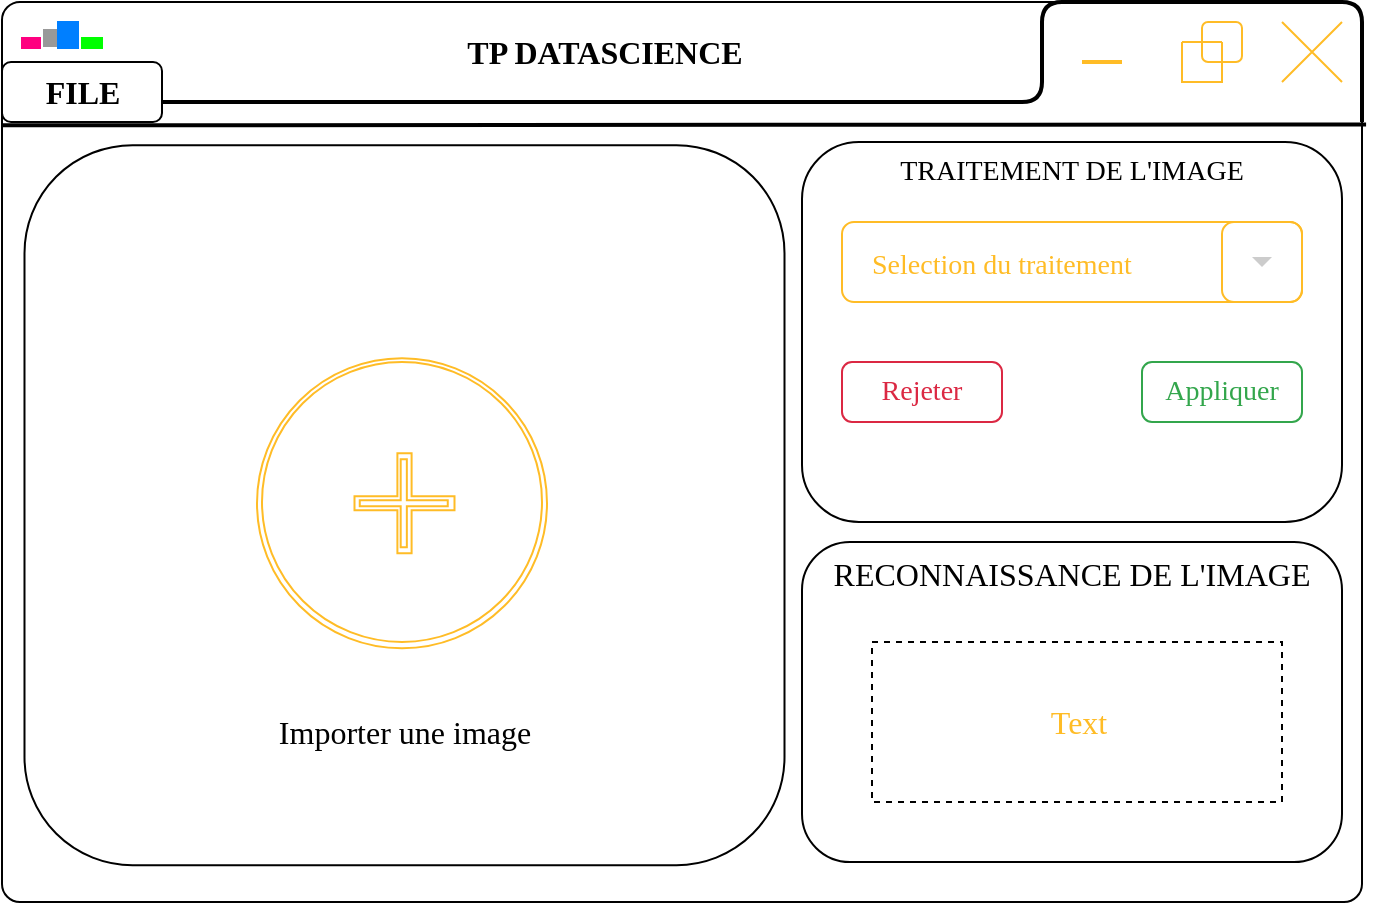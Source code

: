 <mxfile version="23.0.2" type="device">
  <diagram id="qHCl7rLmMHLMrPoeXhqH" name="Page-1">
    <mxGraphModel dx="780" dy="544" grid="1" gridSize="10" guides="1" tooltips="1" connect="1" arrows="1" fold="1" page="1" pageScale="1" pageWidth="850" pageHeight="1100" math="0" shadow="0">
      <root>
        <mxCell id="0" />
        <mxCell id="1" parent="0" />
        <mxCell id="3" value="" style="rounded=1;whiteSpace=wrap;html=1;arcSize=2;" parent="1" vertex="1">
          <mxGeometry x="40" y="170" width="680" height="450" as="geometry" />
        </mxCell>
        <mxCell id="4" value="" style="rounded=1;whiteSpace=wrap;html=1;" parent="1" vertex="1">
          <mxGeometry x="51.25" y="241.57" width="380" height="360" as="geometry" />
        </mxCell>
        <mxCell id="11" value="" style="group;strokeColor=none;" parent="1" vertex="1" connectable="0">
          <mxGeometry x="170" y="350" width="142.5" height="143.13" as="geometry" />
        </mxCell>
        <mxCell id="8" value="" style="ellipse;whiteSpace=wrap;html=1;aspect=fixed;container=1;strokeColor=#FFBC26;" parent="11" vertex="1">
          <mxGeometry x="-2.5" y="-1.87" width="145" height="145" as="geometry" />
        </mxCell>
        <mxCell id="6" value="" style="ellipse;whiteSpace=wrap;html=1;aspect=fixed;container=0;strokeColor=#FFBC26;strokeWidth=1;" parent="11" vertex="1">
          <mxGeometry width="140" height="140" as="geometry" />
        </mxCell>
        <mxCell id="7" value="" style="shape=cross;whiteSpace=wrap;html=1;size=0.142;container=1;strokeColor=#FFBC26;strokeWidth=1;" parent="11" vertex="1">
          <mxGeometry x="46.25" y="45.63" width="50" height="50" as="geometry" />
        </mxCell>
        <mxCell id="10" value="" style="shape=cross;whiteSpace=wrap;html=1;size=0.07;container=1;strokeWidth=1;strokeColor=#FFBC26;" parent="11" vertex="1">
          <mxGeometry x="48.88" y="48.63" width="44" height="44" as="geometry" />
        </mxCell>
        <mxCell id="12" value="" style="endArrow=none;html=1;entryX=1.003;entryY=0.136;entryDx=0;entryDy=0;entryPerimeter=0;exitX=0;exitY=0.137;exitDx=0;exitDy=0;exitPerimeter=0;strokeWidth=2;" parent="1" source="3" target="3" edge="1">
          <mxGeometry width="50" height="50" relative="1" as="geometry">
            <mxPoint x="40" y="230" as="sourcePoint" />
            <mxPoint x="730" y="230" as="targetPoint" />
          </mxGeometry>
        </mxCell>
        <mxCell id="14" value="" style="endArrow=none;html=1;strokeWidth=2;" parent="1" edge="1">
          <mxGeometry width="50" height="50" relative="1" as="geometry">
            <mxPoint x="120" y="220" as="sourcePoint" />
            <mxPoint x="720" y="230" as="targetPoint" />
            <Array as="points">
              <mxPoint x="560" y="220" />
              <mxPoint x="560" y="170" />
              <mxPoint x="720" y="170" />
            </Array>
          </mxGeometry>
        </mxCell>
        <mxCell id="15" value="" style="swimlane;startSize=0;rounded=1;strokeColor=#FFBC26;strokeWidth=1;fontFamily=Times New Roman;fontSize=14;fontColor=#FF0080;fillColor=none;gradientColor=#000000;movable=0;resizable=0;rotatable=0;deletable=0;editable=0;connectable=0;" parent="1" vertex="1">
          <mxGeometry x="630" y="190" width="20" height="20" as="geometry" />
        </mxCell>
        <mxCell id="16" value="" style="whiteSpace=wrap;html=1;aspect=fixed;rounded=1;strokeColor=#FFBC26;strokeWidth=1;fontFamily=Times New Roman;fontSize=14;fontColor=#FF0080;fillColor=none;gradientColor=#000000;movable=0;resizable=0;rotatable=0;deletable=0;editable=0;connectable=0;" parent="1" vertex="1">
          <mxGeometry x="640" y="180" width="20" height="20" as="geometry" />
        </mxCell>
        <mxCell id="17" value="" style="shape=umlDestroy;rounded=1;strokeColor=#FFBC26;fontFamily=Times New Roman;fontSize=14;fontColor=#FFFFFF;fillColor=none;gradientColor=#000000;" parent="1" vertex="1">
          <mxGeometry x="680" y="180" width="30" height="30" as="geometry" />
        </mxCell>
        <mxCell id="18" value="" style="endArrow=none;html=1;endSize=12;startArrow=none;startSize=14;startFill=0;edgeStyle=orthogonalEdgeStyle;align=center;verticalAlign=bottom;endFill=0;strokeWidth=2;fontFamily=Times New Roman;fontSize=14;fontColor=#FF0080;strokeColor=#FFBC26;editable=0;movable=0;resizable=0;rotatable=0;deletable=0;connectable=0;" parent="1" edge="1">
          <mxGeometry y="3" relative="1" as="geometry">
            <mxPoint x="580" y="200" as="sourcePoint" />
            <mxPoint x="600" y="200" as="targetPoint" />
            <Array as="points">
              <mxPoint x="580" y="200" />
              <mxPoint x="580" y="200" />
            </Array>
          </mxGeometry>
        </mxCell>
        <mxCell id="20" value="" style="rounded=0;whiteSpace=wrap;html=1;strokeColor=#FF0080;strokeWidth=1;fontFamily=Times New Roman;fontSize=14;fontColor=#FF0080;fillColor=#FF0080;gradientColor=none;editable=0;movable=1;resizable=0;rotatable=1;deletable=1;locked=0;connectable=1;" parent="1" vertex="1">
          <mxGeometry x="50" y="188" width="10" height="5" as="geometry" />
        </mxCell>
        <mxCell id="21" value="" style="rounded=0;whiteSpace=wrap;html=1;strokeColor=#FFFFFF;strokeWidth=1;fontFamily=Times New Roman;fontSize=14;fontColor=#FF0080;fillColor=#999999;gradientColor=none;resizable=1;editable=1;movable=1;rotatable=1;deletable=1;locked=0;connectable=1;" parent="1" vertex="1">
          <mxGeometry x="60" y="183" width="10" height="10" as="geometry" />
        </mxCell>
        <mxCell id="22" value="" style="rounded=0;whiteSpace=wrap;html=1;strokeColor=#007FFF;strokeWidth=1;fontFamily=Times New Roman;fontSize=14;fontColor=#FF0080;fillColor=#007FFF;gradientColor=none;resizable=0;editable=0;" parent="1" vertex="1">
          <mxGeometry x="68" y="180" width="10" height="13" as="geometry" />
        </mxCell>
        <mxCell id="23" value="" style="rounded=0;whiteSpace=wrap;html=1;strokeColor=#00FF00;strokeWidth=1;fontFamily=Times New Roman;fontSize=14;fontColor=#FF0080;fillColor=#00FF00;gradientColor=none;resizable=0;editable=0;" parent="1" vertex="1">
          <mxGeometry x="80" y="188" width="10" height="5" as="geometry" />
        </mxCell>
        <mxCell id="24" value="&lt;b style=&quot;font-size: 16px;&quot;&gt;&lt;font face=&quot;Times New Roman&quot; style=&quot;font-size: 16px;&quot;&gt;FILE&lt;/font&gt;&lt;/b&gt;" style="text;html=1;align=center;verticalAlign=middle;resizable=1;points=[];autosize=1;strokeColor=default;fillColor=none;rounded=1;fontSize=16;" parent="1" vertex="1">
          <mxGeometry x="40" y="200" width="80" height="30" as="geometry" />
        </mxCell>
        <mxCell id="26" value="Importer une image" style="text;html=1;align=center;verticalAlign=middle;resizable=0;points=[];autosize=1;strokeColor=none;fillColor=none;fontFamily=Times New Roman;fontSize=16;" parent="1" vertex="1">
          <mxGeometry x="166.25" y="520" width="150" height="30" as="geometry" />
        </mxCell>
        <mxCell id="27" value="&lt;font style=&quot;font-size: 14px;&quot;&gt;TRAITEMENT DE L&#39;IMAGE&lt;/font&gt;" style="rounded=1;whiteSpace=wrap;html=1;strokeColor=default;fontFamily=Times New Roman;fontSize=14;verticalAlign=top;" parent="1" vertex="1">
          <mxGeometry x="440" y="240" width="270" height="190" as="geometry" />
        </mxCell>
        <mxCell id="28" value="RECONNAISSANCE DE L&#39;IMAGE" style="rounded=1;whiteSpace=wrap;html=1;strokeColor=default;fontFamily=Times New Roman;fontSize=16;verticalAlign=top;" parent="1" vertex="1">
          <mxGeometry x="440" y="440" width="270" height="160" as="geometry" />
        </mxCell>
        <mxCell id="30" value="Selection du traitement" style="shape=rect;fontColor=#FFBC26;verticalAlign=middle;spacingLeft=13;fontSize=14;strokeColor=#FFBC26;align=left;resizeWidth=1;rounded=1;fillColor=none;fontFamily=Times New Roman;" parent="1" vertex="1">
          <mxGeometry x="460" y="280" width="230" height="40" as="geometry" />
        </mxCell>
        <mxCell id="31" value="" style="shape=rect;fillColor=none;strokeColor=#FFBC26;resizeHeight=1;rounded=1;fontColor=#FFBC26;" parent="30" vertex="1">
          <mxGeometry x="1" width="40" height="40" relative="1" as="geometry">
            <mxPoint x="-40" as="offset" />
          </mxGeometry>
        </mxCell>
        <mxCell id="32" value="" style="dashed=0;html=1;shape=mxgraph.gmdl.triangle;fillColor=#cccccc;strokeColor=none;" parent="31" vertex="1">
          <mxGeometry x="0.5" y="0.5" width="10" height="5" relative="1" as="geometry">
            <mxPoint x="-5" y="-2.5" as="offset" />
          </mxGeometry>
        </mxCell>
        <mxCell id="34" value="Appliquer" style="html=1;shadow=0;dashed=0;shape=mxgraph.bootstrap.rrect;rSize=5;strokeColor=#33A64C;strokeWidth=1;fillColor=none;fontColor=#33A64C;whiteSpace=wrap;align=center;verticalAlign=middle;spacingLeft=0;fontStyle=0;fontSize=14;spacing=5;rounded=1;fontFamily=Times New Roman;" parent="1" vertex="1">
          <mxGeometry x="610" y="350" width="80" height="30" as="geometry" />
        </mxCell>
        <mxCell id="35" value="Rejeter" style="html=1;shadow=0;dashed=0;shape=mxgraph.bootstrap.rrect;rSize=5;strokeColor=#DB2843;strokeWidth=1;fillColor=none;fontColor=#DB2843;whiteSpace=wrap;align=center;verticalAlign=middle;spacingLeft=0;fontStyle=0;fontSize=14;spacing=5;rounded=1;fontFamily=Times New Roman;" parent="1" vertex="1">
          <mxGeometry x="460" y="350" width="80" height="30" as="geometry" />
        </mxCell>
        <mxCell id="38" value="Text" style="text;html=1;align=center;verticalAlign=middle;resizable=1;points=[];autosize=1;strokeColor=default;fillColor=none;fontSize=16;fontFamily=Times New Roman;fontColor=#FFBC26;dashed=1;" parent="1" vertex="1">
          <mxGeometry x="475" y="490" width="205" height="80" as="geometry" />
        </mxCell>
        <mxCell id="gCSCR03LCWtG9FhihQZL-38" value="&lt;font style=&quot;font-size: 16px;&quot; face=&quot;Times New Roman&quot;&gt;&lt;b&gt;TP DATASCIENCE&lt;/b&gt;&lt;/font&gt;" style="text;html=1;align=center;verticalAlign=middle;resizable=0;points=[];autosize=1;strokeColor=none;fillColor=none;" vertex="1" parent="1">
          <mxGeometry x="261.25" y="180" width="160" height="30" as="geometry" />
        </mxCell>
      </root>
    </mxGraphModel>
  </diagram>
</mxfile>
